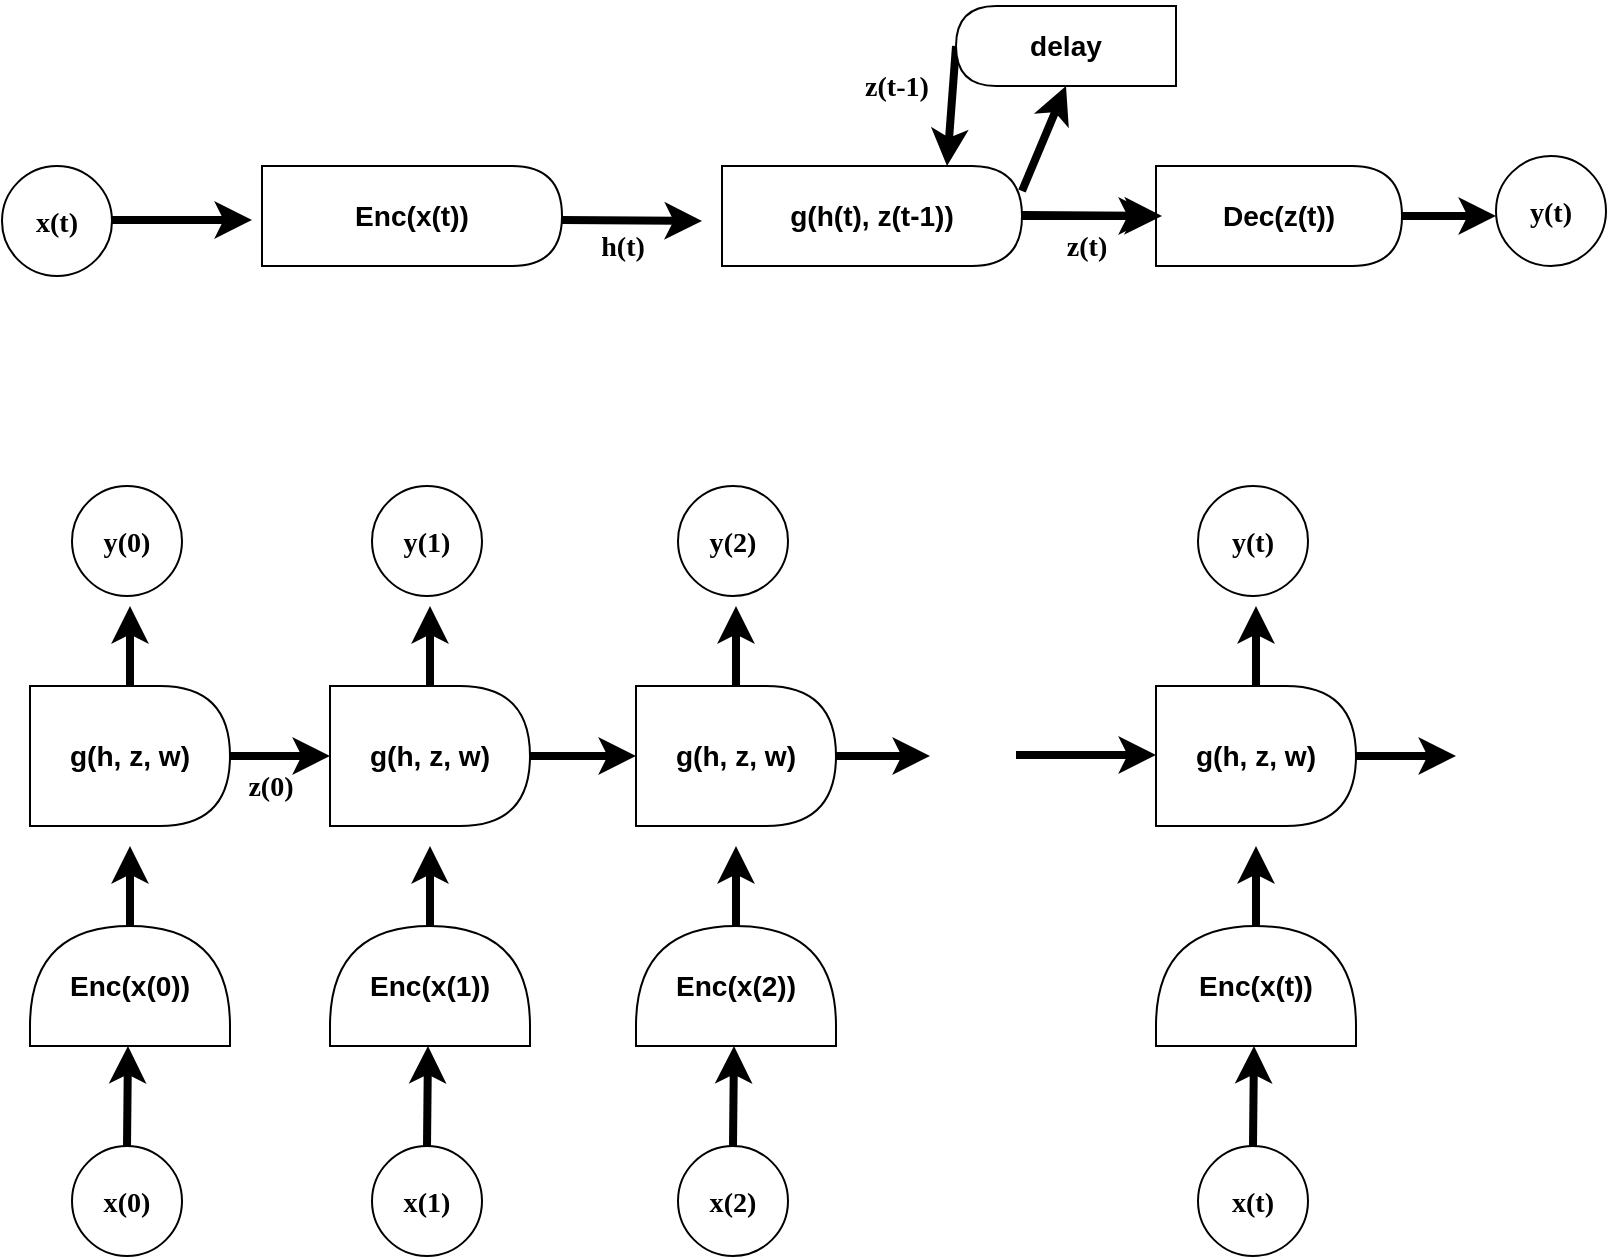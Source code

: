 <mxfile>
    <diagram id="kQ8hWCmEodR3fMadorA5" name="Page-1">
        <mxGraphModel dx="1829" dy="577" grid="1" gridSize="10" guides="1" tooltips="1" connect="1" arrows="1" fold="1" page="1" pageScale="1" pageWidth="827" pageHeight="1169" math="0" shadow="0">
            <root>
                <mxCell id="0"/>
                <mxCell id="1" parent="0"/>
                <mxCell id="2" value="&lt;h3&gt;Enc(x(t))&lt;/h3&gt;" style="shape=delay;whiteSpace=wrap;html=1;" vertex="1" parent="1">
                    <mxGeometry x="-684" y="110" width="150" height="50" as="geometry"/>
                </mxCell>
                <mxCell id="9" value="&lt;h3&gt;&lt;font face=&quot;Georgia&quot;&gt;x(t)&lt;/font&gt;&lt;/h3&gt;" style="ellipse;whiteSpace=wrap;html=1;aspect=fixed;" vertex="1" parent="1">
                    <mxGeometry x="-814" y="110" width="55" height="55" as="geometry"/>
                </mxCell>
                <mxCell id="10" value="" style="endArrow=classic;html=1;strokeWidth=4;" edge="1" parent="1">
                    <mxGeometry width="50" height="50" relative="1" as="geometry">
                        <mxPoint x="-759" y="137" as="sourcePoint"/>
                        <mxPoint x="-689" y="137" as="targetPoint"/>
                    </mxGeometry>
                </mxCell>
                <mxCell id="23" style="edgeStyle=none;html=1;exitX=1;exitY=0.5;exitDx=0;exitDy=0;entryX=0.75;entryY=0;entryDx=0;entryDy=0;strokeWidth=4;fontFamily=Georgia;" edge="1" parent="1" source="12" target="16">
                    <mxGeometry relative="1" as="geometry"/>
                </mxCell>
                <mxCell id="12" value="&lt;h3&gt;delay&lt;/h3&gt;" style="shape=delay;whiteSpace=wrap;html=1;direction=west;" vertex="1" parent="1">
                    <mxGeometry x="-337" y="30" width="110" height="40" as="geometry"/>
                </mxCell>
                <mxCell id="14" value="" style="endArrow=classic;html=1;strokeWidth=4;" edge="1" parent="1">
                    <mxGeometry width="50" height="50" relative="1" as="geometry">
                        <mxPoint x="-534" y="137" as="sourcePoint"/>
                        <mxPoint x="-464" y="137.5" as="targetPoint"/>
                    </mxGeometry>
                </mxCell>
                <mxCell id="15" value="&lt;h3&gt;h(t)&lt;/h3&gt;" style="text;html=1;align=center;verticalAlign=middle;resizable=0;points=[];autosize=1;strokeColor=none;fillColor=none;fontFamily=Georgia;" vertex="1" parent="1">
                    <mxGeometry x="-529" y="120" width="50" height="60" as="geometry"/>
                </mxCell>
                <mxCell id="20" value="" style="edgeStyle=none;html=1;strokeWidth=4;fontFamily=Georgia;" edge="1" parent="1" source="16" target="17">
                    <mxGeometry relative="1" as="geometry"/>
                </mxCell>
                <mxCell id="22" style="edgeStyle=none;html=1;exitX=1;exitY=0.25;exitDx=0;exitDy=0;entryX=0.5;entryY=0;entryDx=0;entryDy=0;strokeWidth=4;fontFamily=Georgia;" edge="1" parent="1" source="16" target="12">
                    <mxGeometry relative="1" as="geometry"/>
                </mxCell>
                <mxCell id="16" value="&lt;h3&gt;g(h(t), z(t-1))&lt;/h3&gt;" style="shape=delay;whiteSpace=wrap;html=1;" vertex="1" parent="1">
                    <mxGeometry x="-454" y="110" width="150" height="50" as="geometry"/>
                </mxCell>
                <mxCell id="25" style="edgeStyle=none;html=1;strokeWidth=4;fontFamily=Georgia;" edge="1" parent="1" source="17">
                    <mxGeometry relative="1" as="geometry">
                        <mxPoint x="-67" y="135" as="targetPoint"/>
                    </mxGeometry>
                </mxCell>
                <mxCell id="17" value="&lt;h3&gt;Dec(z(t))&lt;/h3&gt;" style="shape=delay;whiteSpace=wrap;html=1;" vertex="1" parent="1">
                    <mxGeometry x="-237" y="110" width="123" height="50" as="geometry"/>
                </mxCell>
                <mxCell id="18" value="" style="endArrow=classic;html=1;strokeWidth=4;" edge="1" parent="1">
                    <mxGeometry width="50" height="50" relative="1" as="geometry">
                        <mxPoint x="-304" y="134.5" as="sourcePoint"/>
                        <mxPoint x="-234" y="135" as="targetPoint"/>
                    </mxGeometry>
                </mxCell>
                <mxCell id="21" value="&lt;h3&gt;z(t)&lt;/h3&gt;" style="text;html=1;align=center;verticalAlign=middle;resizable=0;points=[];autosize=1;strokeColor=none;fillColor=none;fontFamily=Georgia;" vertex="1" parent="1">
                    <mxGeometry x="-297" y="120" width="50" height="60" as="geometry"/>
                </mxCell>
                <mxCell id="24" value="&lt;h3&gt;z(t-1)&lt;/h3&gt;" style="text;html=1;align=center;verticalAlign=middle;resizable=0;points=[];autosize=1;strokeColor=none;fillColor=none;fontFamily=Georgia;" vertex="1" parent="1">
                    <mxGeometry x="-397" y="40" width="60" height="60" as="geometry"/>
                </mxCell>
                <mxCell id="26" value="&lt;h3&gt;&lt;font face=&quot;Georgia&quot;&gt;y(t)&lt;/font&gt;&lt;/h3&gt;" style="ellipse;whiteSpace=wrap;html=1;aspect=fixed;" vertex="1" parent="1">
                    <mxGeometry x="-67" y="105" width="55" height="55" as="geometry"/>
                </mxCell>
                <mxCell id="28" style="edgeStyle=none;html=1;exitX=0.5;exitY=0;exitDx=0;exitDy=0;strokeWidth=4;fontFamily=Georgia;" edge="1" parent="1" source="27">
                    <mxGeometry relative="1" as="geometry">
                        <mxPoint x="-751" y="550" as="targetPoint"/>
                    </mxGeometry>
                </mxCell>
                <mxCell id="27" value="&lt;h3&gt;&lt;font face=&quot;Georgia&quot;&gt;x(0)&lt;/font&gt;&lt;/h3&gt;" style="ellipse;whiteSpace=wrap;html=1;aspect=fixed;" vertex="1" parent="1">
                    <mxGeometry x="-779" y="600" width="55" height="55" as="geometry"/>
                </mxCell>
                <mxCell id="31" style="edgeStyle=none;html=1;exitX=1;exitY=0.5;exitDx=0;exitDy=0;strokeWidth=4;fontFamily=Georgia;" edge="1" parent="1" source="29">
                    <mxGeometry relative="1" as="geometry">
                        <mxPoint x="-750" y="450" as="targetPoint"/>
                    </mxGeometry>
                </mxCell>
                <mxCell id="29" value="&lt;h3&gt;Enc(x(0))&lt;/h3&gt;" style="shape=delay;whiteSpace=wrap;html=1;direction=north;" vertex="1" parent="1">
                    <mxGeometry x="-800" y="490" width="100" height="60" as="geometry"/>
                </mxCell>
                <mxCell id="33" style="edgeStyle=none;html=1;strokeWidth=4;fontFamily=Georgia;" edge="1" parent="1" source="32">
                    <mxGeometry relative="1" as="geometry">
                        <mxPoint x="-750" y="330" as="targetPoint"/>
                    </mxGeometry>
                </mxCell>
                <mxCell id="69" style="edgeStyle=none;html=1;exitX=1;exitY=0.5;exitDx=0;exitDy=0;entryX=0;entryY=0.5;entryDx=0;entryDy=0;strokeWidth=4;fontFamily=Georgia;" edge="1" parent="1" source="32" target="45">
                    <mxGeometry relative="1" as="geometry"/>
                </mxCell>
                <mxCell id="32" value="&lt;h3&gt;g(h, z, w)&lt;/h3&gt;" style="shape=delay;whiteSpace=wrap;html=1;" vertex="1" parent="1">
                    <mxGeometry x="-800" y="370" width="100" height="70" as="geometry"/>
                </mxCell>
                <mxCell id="34" value="&lt;h3&gt;&lt;font face=&quot;Georgia&quot;&gt;y(0)&lt;/font&gt;&lt;/h3&gt;" style="ellipse;whiteSpace=wrap;html=1;aspect=fixed;" vertex="1" parent="1">
                    <mxGeometry x="-779" y="270" width="55" height="55" as="geometry"/>
                </mxCell>
                <mxCell id="40" style="edgeStyle=none;html=1;exitX=0.5;exitY=0;exitDx=0;exitDy=0;strokeWidth=4;fontFamily=Georgia;" edge="1" parent="1" source="41">
                    <mxGeometry relative="1" as="geometry">
                        <mxPoint x="-601" y="550" as="targetPoint"/>
                    </mxGeometry>
                </mxCell>
                <mxCell id="41" value="&lt;h3&gt;&lt;font face=&quot;Georgia&quot;&gt;x(1)&lt;/font&gt;&lt;/h3&gt;" style="ellipse;whiteSpace=wrap;html=1;aspect=fixed;" vertex="1" parent="1">
                    <mxGeometry x="-629" y="600" width="55" height="55" as="geometry"/>
                </mxCell>
                <mxCell id="42" style="edgeStyle=none;html=1;exitX=1;exitY=0.5;exitDx=0;exitDy=0;strokeWidth=4;fontFamily=Georgia;" edge="1" parent="1" source="43">
                    <mxGeometry relative="1" as="geometry">
                        <mxPoint x="-600" y="450" as="targetPoint"/>
                    </mxGeometry>
                </mxCell>
                <mxCell id="43" value="&lt;h3&gt;Enc(x(1))&lt;/h3&gt;" style="shape=delay;whiteSpace=wrap;html=1;direction=north;" vertex="1" parent="1">
                    <mxGeometry x="-650" y="490" width="100" height="60" as="geometry"/>
                </mxCell>
                <mxCell id="44" style="edgeStyle=none;html=1;strokeWidth=4;fontFamily=Georgia;" edge="1" parent="1" source="45">
                    <mxGeometry relative="1" as="geometry">
                        <mxPoint x="-600" y="330" as="targetPoint"/>
                    </mxGeometry>
                </mxCell>
                <mxCell id="70" style="edgeStyle=none;html=1;exitX=1;exitY=0.5;exitDx=0;exitDy=0;entryX=0;entryY=0.5;entryDx=0;entryDy=0;strokeWidth=4;fontFamily=Georgia;" edge="1" parent="1" source="45" target="60">
                    <mxGeometry relative="1" as="geometry"/>
                </mxCell>
                <mxCell id="45" value="&lt;h3&gt;g(h, z, w)&lt;/h3&gt;" style="shape=delay;whiteSpace=wrap;html=1;" vertex="1" parent="1">
                    <mxGeometry x="-650" y="370" width="100" height="70" as="geometry"/>
                </mxCell>
                <mxCell id="46" value="&lt;h3&gt;&lt;font face=&quot;Georgia&quot;&gt;y(1)&lt;/font&gt;&lt;/h3&gt;" style="ellipse;whiteSpace=wrap;html=1;aspect=fixed;" vertex="1" parent="1">
                    <mxGeometry x="-629" y="270" width="55" height="55" as="geometry"/>
                </mxCell>
                <mxCell id="55" style="edgeStyle=none;html=1;exitX=0.5;exitY=0;exitDx=0;exitDy=0;strokeWidth=4;fontFamily=Georgia;" edge="1" parent="1" source="56">
                    <mxGeometry relative="1" as="geometry">
                        <mxPoint x="-448" y="550" as="targetPoint"/>
                    </mxGeometry>
                </mxCell>
                <mxCell id="56" value="&lt;h3&gt;&lt;font face=&quot;Georgia&quot;&gt;x(2)&lt;/font&gt;&lt;/h3&gt;" style="ellipse;whiteSpace=wrap;html=1;aspect=fixed;" vertex="1" parent="1">
                    <mxGeometry x="-476" y="600" width="55" height="55" as="geometry"/>
                </mxCell>
                <mxCell id="57" style="edgeStyle=none;html=1;exitX=1;exitY=0.5;exitDx=0;exitDy=0;strokeWidth=4;fontFamily=Georgia;" edge="1" parent="1" source="58">
                    <mxGeometry relative="1" as="geometry">
                        <mxPoint x="-447" y="450" as="targetPoint"/>
                    </mxGeometry>
                </mxCell>
                <mxCell id="58" value="&lt;h3&gt;Enc(x(2))&lt;/h3&gt;" style="shape=delay;whiteSpace=wrap;html=1;direction=north;" vertex="1" parent="1">
                    <mxGeometry x="-497" y="490" width="100" height="60" as="geometry"/>
                </mxCell>
                <mxCell id="59" style="edgeStyle=none;html=1;strokeWidth=4;fontFamily=Georgia;" edge="1" parent="1" source="60">
                    <mxGeometry relative="1" as="geometry">
                        <mxPoint x="-447" y="330" as="targetPoint"/>
                    </mxGeometry>
                </mxCell>
                <mxCell id="71" style="edgeStyle=none;html=1;strokeWidth=4;fontFamily=Georgia;" edge="1" parent="1" source="60">
                    <mxGeometry relative="1" as="geometry">
                        <mxPoint x="-350" y="405" as="targetPoint"/>
                    </mxGeometry>
                </mxCell>
                <mxCell id="60" value="&lt;h3&gt;g(h, z, w)&lt;/h3&gt;" style="shape=delay;whiteSpace=wrap;html=1;" vertex="1" parent="1">
                    <mxGeometry x="-497" y="370" width="100" height="70" as="geometry"/>
                </mxCell>
                <mxCell id="61" value="&lt;h3&gt;&lt;font face=&quot;Georgia&quot;&gt;y(2)&lt;/font&gt;&lt;/h3&gt;" style="ellipse;whiteSpace=wrap;html=1;aspect=fixed;" vertex="1" parent="1">
                    <mxGeometry x="-476" y="270" width="55" height="55" as="geometry"/>
                </mxCell>
                <mxCell id="62" style="edgeStyle=none;html=1;exitX=0.5;exitY=0;exitDx=0;exitDy=0;strokeWidth=4;fontFamily=Georgia;" edge="1" parent="1" source="63">
                    <mxGeometry relative="1" as="geometry">
                        <mxPoint x="-188" y="550" as="targetPoint"/>
                    </mxGeometry>
                </mxCell>
                <mxCell id="63" value="&lt;h3&gt;&lt;font face=&quot;Georgia&quot;&gt;x(t)&lt;/font&gt;&lt;/h3&gt;" style="ellipse;whiteSpace=wrap;html=1;aspect=fixed;" vertex="1" parent="1">
                    <mxGeometry x="-216" y="600" width="55" height="55" as="geometry"/>
                </mxCell>
                <mxCell id="64" style="edgeStyle=none;html=1;exitX=1;exitY=0.5;exitDx=0;exitDy=0;strokeWidth=4;fontFamily=Georgia;" edge="1" parent="1" source="65">
                    <mxGeometry relative="1" as="geometry">
                        <mxPoint x="-187" y="450" as="targetPoint"/>
                    </mxGeometry>
                </mxCell>
                <mxCell id="65" value="&lt;h3&gt;Enc(x(t))&lt;/h3&gt;" style="shape=delay;whiteSpace=wrap;html=1;direction=north;" vertex="1" parent="1">
                    <mxGeometry x="-237" y="490" width="100" height="60" as="geometry"/>
                </mxCell>
                <mxCell id="66" style="edgeStyle=none;html=1;strokeWidth=4;fontFamily=Georgia;" edge="1" parent="1" source="67">
                    <mxGeometry relative="1" as="geometry">
                        <mxPoint x="-187" y="330" as="targetPoint"/>
                    </mxGeometry>
                </mxCell>
                <mxCell id="73" style="edgeStyle=none;html=1;exitX=1;exitY=0.5;exitDx=0;exitDy=0;strokeWidth=4;fontFamily=Georgia;" edge="1" parent="1" source="67">
                    <mxGeometry relative="1" as="geometry">
                        <mxPoint x="-87" y="405" as="targetPoint"/>
                    </mxGeometry>
                </mxCell>
                <mxCell id="67" value="&lt;h3&gt;g(h, z, w)&lt;/h3&gt;" style="shape=delay;whiteSpace=wrap;html=1;" vertex="1" parent="1">
                    <mxGeometry x="-237" y="370" width="100" height="70" as="geometry"/>
                </mxCell>
                <mxCell id="68" value="&lt;h3&gt;&lt;font face=&quot;Georgia&quot;&gt;y(t)&lt;/font&gt;&lt;/h3&gt;" style="ellipse;whiteSpace=wrap;html=1;aspect=fixed;" vertex="1" parent="1">
                    <mxGeometry x="-216" y="270" width="55" height="55" as="geometry"/>
                </mxCell>
                <mxCell id="72" value="" style="endArrow=classic;html=1;strokeWidth=4;" edge="1" parent="1">
                    <mxGeometry width="50" height="50" relative="1" as="geometry">
                        <mxPoint x="-307" y="404.5" as="sourcePoint"/>
                        <mxPoint x="-237" y="404.5" as="targetPoint"/>
                    </mxGeometry>
                </mxCell>
                <mxCell id="74" value="&lt;h3&gt;z(0)&lt;/h3&gt;" style="text;html=1;align=center;verticalAlign=middle;resizable=0;points=[];autosize=1;strokeColor=none;fillColor=none;fontFamily=Georgia;" vertex="1" parent="1">
                    <mxGeometry x="-705" y="390" width="50" height="60" as="geometry"/>
                </mxCell>
            </root>
        </mxGraphModel>
    </diagram>
</mxfile>